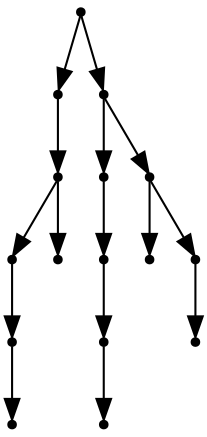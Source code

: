 digraph {
  15 [shape=point];
  5 [shape=point];
  4 [shape=point];
  2 [shape=point];
  1 [shape=point];
  0 [shape=point];
  3 [shape=point];
  14 [shape=point];
  9 [shape=point];
  8 [shape=point];
  7 [shape=point];
  6 [shape=point];
  13 [shape=point];
  10 [shape=point];
  12 [shape=point];
  11 [shape=point];
15 -> 5;
5 -> 4;
4 -> 2;
2 -> 1;
1 -> 0;
4 -> 3;
15 -> 14;
14 -> 9;
9 -> 8;
8 -> 7;
7 -> 6;
14 -> 13;
13 -> 10;
13 -> 12;
12 -> 11;
}
